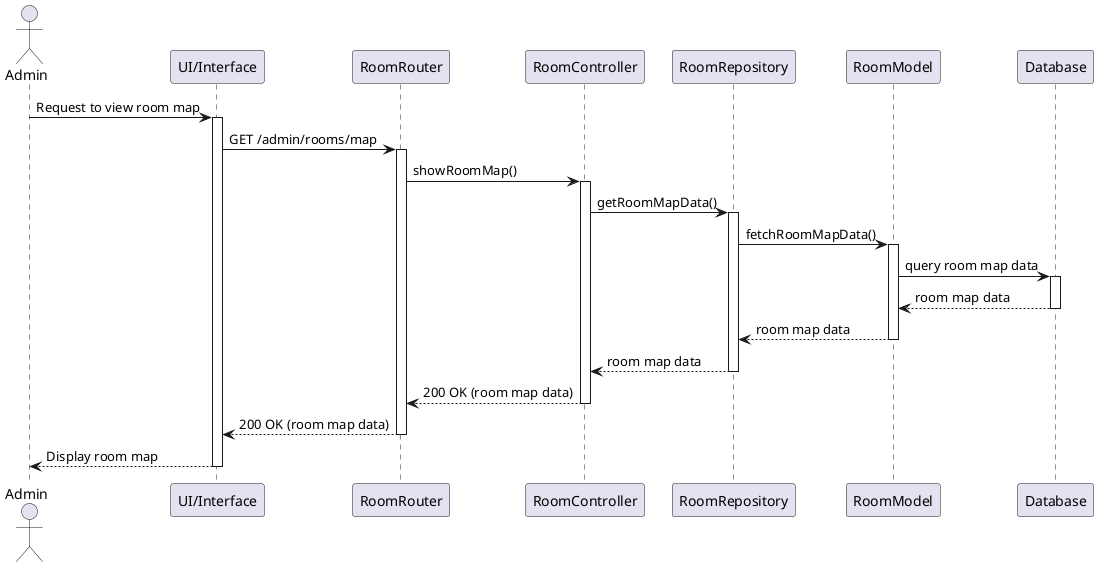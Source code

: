 @startuml
actor Admin
participant "UI/Interface" as UI
participant "RoomRouter" as Router
participant "RoomController" as Controller
participant "RoomRepository" as Repository
participant "RoomModel" as RoomModel
participant "Database" as DB

Admin -> UI: Request to view room map
activate UI
UI -> Router: GET /admin/rooms/map
activate Router
Router -> Controller: showRoomMap()
activate Controller
Controller -> Repository: getRoomMapData()
activate Repository

Repository -> RoomModel: fetchRoomMapData()
activate RoomModel
RoomModel -> DB: query room map data
activate DB
DB --> RoomModel: room map data
deactivate DB
RoomModel --> Repository: room map data
deactivate RoomModel
Repository --> Controller: room map data
deactivate Repository

Controller --> Router: 200 OK (room map data)
deactivate Controller
Router --> UI: 200 OK (room map data)
deactivate Router
UI --> Admin: Display room map
deactivate UI
@enduml
